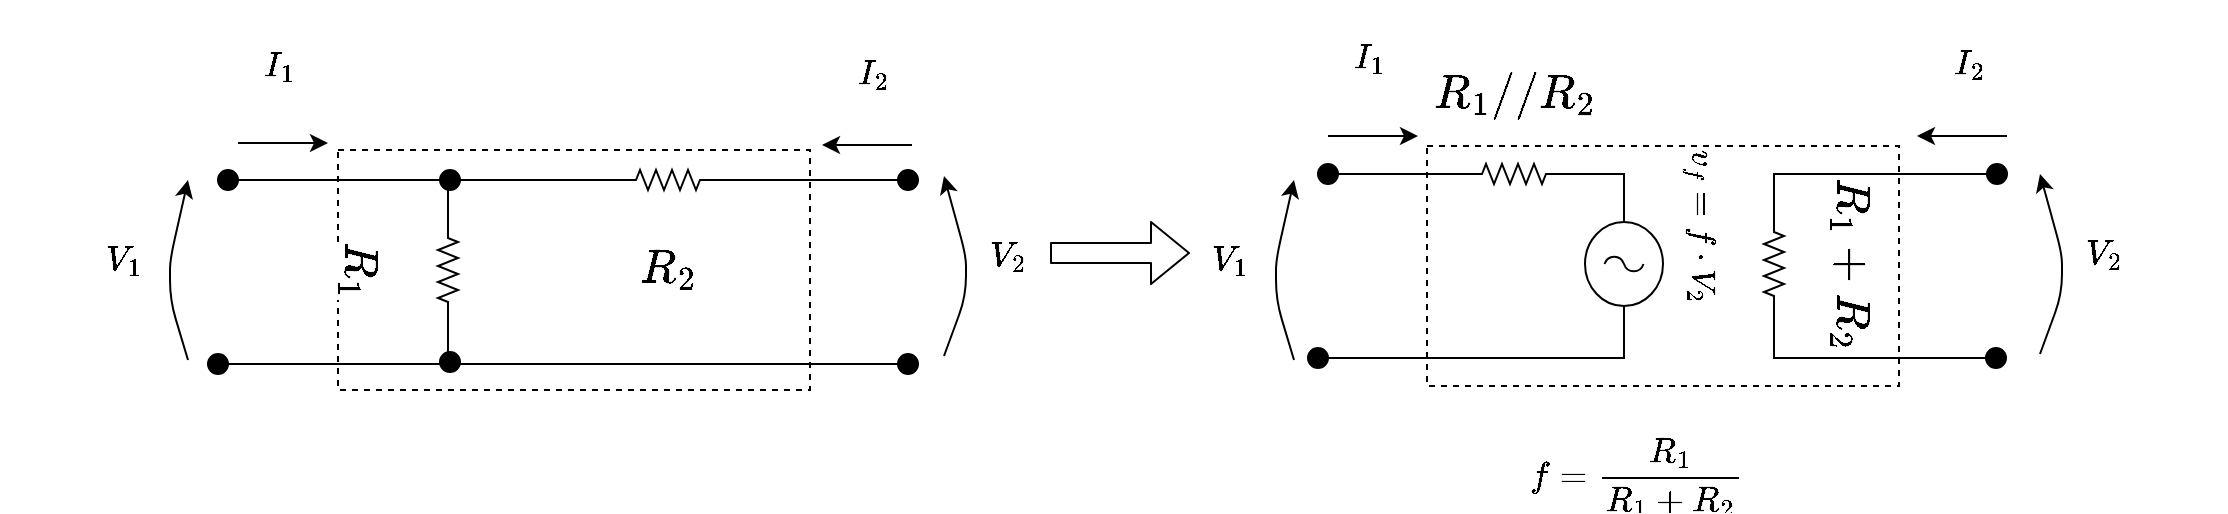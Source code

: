 <mxfile version="10.6.5" type="device"><diagram id="qa_XQIonAmlaCR9xwMri" name="Page-1"><mxGraphModel dx="1394" dy="771" grid="1" gridSize="10" guides="1" tooltips="1" connect="1" arrows="1" fold="1" page="1" pageScale="1" pageWidth="1654" pageHeight="1169" math="1" shadow="0"><root><mxCell id="0"/><mxCell id="1" parent="0"/><mxCell id="VI9sIVMacyaTNsCM84mR-84" value="" style="rounded=0;whiteSpace=wrap;html=1;dashed=1;" parent="1" vertex="1"><mxGeometry x="394" y="267" width="236" height="120" as="geometry"/></mxCell><mxCell id="VI9sIVMacyaTNsCM84mR-2" value="$$R_{1}$$" style="pointerEvents=1;verticalLabelPosition=bottom;shadow=0;dashed=0;align=center;fillColor=#ffffff;html=1;verticalAlign=top;strokeWidth=1;shape=mxgraph.electrical.resistors.resistor_2;rotation=90;fontSize=20;horizontal=1;labelPosition=center;labelBackgroundColor=#ffffff;textDirection=ltr;" parent="1" vertex="1"><mxGeometry x="424" y="322" width="50" height="10" as="geometry"/></mxCell><mxCell id="VI9sIVMacyaTNsCM84mR-3" style="edgeStyle=none;rounded=0;orthogonalLoop=1;jettySize=auto;html=1;exitX=0;exitY=0.5;exitDx=0;exitDy=0;exitPerimeter=0;endArrow=none;endFill=0;" parent="1" source="VI9sIVMacyaTNsCM84mR-4" target="VI9sIVMacyaTNsCM84mR-5" edge="1"><mxGeometry relative="1" as="geometry"><mxPoint x="450" y="282" as="targetPoint"/></mxGeometry></mxCell><mxCell id="VI9sIVMacyaTNsCM84mR-11" style="edgeStyle=orthogonalEdgeStyle;rounded=0;orthogonalLoop=1;jettySize=auto;html=1;exitX=1;exitY=0.5;exitDx=0;exitDy=0;exitPerimeter=0;entryX=0;entryY=0.5;entryDx=0;entryDy=0;endArrow=none;endFill=0;" parent="1" source="VI9sIVMacyaTNsCM84mR-4" target="VI9sIVMacyaTNsCM84mR-10" edge="1"><mxGeometry relative="1" as="geometry"/></mxCell><mxCell id="VI9sIVMacyaTNsCM84mR-4" value="$$R_{2}$$" style="pointerEvents=1;verticalLabelPosition=bottom;shadow=0;dashed=0;align=center;fillColor=#ffffff;html=1;verticalAlign=top;strokeWidth=1;shape=mxgraph.electrical.resistors.resistor_2;rotation=0;fontSize=20;labelPosition=center;" parent="1" vertex="1"><mxGeometry x="534" y="277" width="50" height="10" as="geometry"/></mxCell><mxCell id="VI9sIVMacyaTNsCM84mR-8" style="edgeStyle=orthogonalEdgeStyle;rounded=0;orthogonalLoop=1;jettySize=auto;html=1;exitX=0;exitY=1;exitDx=0;exitDy=0;entryX=0;entryY=0.5;entryDx=0;entryDy=0;entryPerimeter=0;endArrow=none;endFill=0;" parent="1" source="VI9sIVMacyaTNsCM84mR-5" target="VI9sIVMacyaTNsCM84mR-2" edge="1"><mxGeometry relative="1" as="geometry"/></mxCell><mxCell id="VI9sIVMacyaTNsCM84mR-5" value="" style="ellipse;html=1;verticalLabelPosition=bottom;labelBackgroundColor=#ffffff;verticalAlign=top;fillColor=#000000;strokeColor=#000000;" parent="1" vertex="1"><mxGeometry x="445" y="277" width="10" height="10" as="geometry"/></mxCell><mxCell id="VI9sIVMacyaTNsCM84mR-13" style="edgeStyle=orthogonalEdgeStyle;rounded=0;orthogonalLoop=1;jettySize=auto;html=1;exitX=1;exitY=0;exitDx=0;exitDy=0;entryX=0;entryY=0.5;entryDx=0;entryDy=0;endArrow=none;endFill=0;" parent="1" source="VI9sIVMacyaTNsCM84mR-9" target="VI9sIVMacyaTNsCM84mR-5" edge="1"><mxGeometry relative="1" as="geometry"><Array as="points"><mxPoint x="343" y="282"/></Array></mxGeometry></mxCell><mxCell id="VI9sIVMacyaTNsCM84mR-9" value="" style="ellipse;html=1;verticalLabelPosition=bottom;labelBackgroundColor=#ffffff;verticalAlign=top;fillColor=#000000;strokeColor=#000000;" parent="1" vertex="1"><mxGeometry x="334" y="277" width="10" height="10" as="geometry"/></mxCell><mxCell id="VI9sIVMacyaTNsCM84mR-10" value="" style="ellipse;html=1;verticalLabelPosition=bottom;labelBackgroundColor=#ffffff;verticalAlign=top;fillColor=#000000;strokeColor=#000000;" parent="1" vertex="1"><mxGeometry x="674" y="277" width="10" height="10" as="geometry"/></mxCell><mxCell id="VI9sIVMacyaTNsCM84mR-14" value="" style="ellipse;html=1;verticalLabelPosition=bottom;labelBackgroundColor=#ffffff;verticalAlign=top;fillColor=#000000;strokeColor=#000000;" parent="1" vertex="1"><mxGeometry x="329" y="369" width="10" height="10" as="geometry"/></mxCell><mxCell id="VI9sIVMacyaTNsCM84mR-18" value="" style="ellipse;html=1;verticalLabelPosition=bottom;labelBackgroundColor=#ffffff;verticalAlign=top;fillColor=#000000;strokeColor=#000000;" parent="1" vertex="1"><mxGeometry x="674" y="369" width="10" height="10" as="geometry"/></mxCell><mxCell id="VI9sIVMacyaTNsCM84mR-36" style="edgeStyle=orthogonalEdgeStyle;rounded=0;orthogonalLoop=1;jettySize=auto;html=1;exitX=0;exitY=0;exitDx=0;exitDy=0;entryX=1;entryY=0.5;entryDx=0;entryDy=0;entryPerimeter=0;endArrow=none;endFill=0;" parent="1" source="VI9sIVMacyaTNsCM84mR-34" target="VI9sIVMacyaTNsCM84mR-2" edge="1"><mxGeometry relative="1" as="geometry"/></mxCell><mxCell id="VI9sIVMacyaTNsCM84mR-38" style="edgeStyle=orthogonalEdgeStyle;rounded=0;orthogonalLoop=1;jettySize=auto;html=1;exitX=1;exitY=0;exitDx=0;exitDy=0;entryX=0;entryY=0.5;entryDx=0;entryDy=0;endArrow=none;endFill=0;" parent="1" source="VI9sIVMacyaTNsCM84mR-34" target="VI9sIVMacyaTNsCM84mR-18" edge="1"><mxGeometry relative="1" as="geometry"><Array as="points"><mxPoint x="454" y="374"/></Array></mxGeometry></mxCell><mxCell id="VI9sIVMacyaTNsCM84mR-34" value="" style="ellipse;html=1;verticalLabelPosition=bottom;labelBackgroundColor=#ffffff;verticalAlign=top;fillColor=#000000;strokeColor=#000000;" parent="1" vertex="1"><mxGeometry x="445" y="368" width="10" height="10" as="geometry"/></mxCell><mxCell id="VI9sIVMacyaTNsCM84mR-35" style="edgeStyle=orthogonalEdgeStyle;rounded=0;orthogonalLoop=1;jettySize=auto;html=1;exitX=1;exitY=0.5;exitDx=0;exitDy=0;endArrow=none;endFill=0;" parent="1" source="VI9sIVMacyaTNsCM84mR-14" target="VI9sIVMacyaTNsCM84mR-34" edge="1"><mxGeometry relative="1" as="geometry"><mxPoint x="664" y="374" as="targetPoint"/><mxPoint x="339" y="374" as="sourcePoint"/><Array as="points"><mxPoint x="434" y="374"/><mxPoint x="434" y="374"/></Array></mxGeometry></mxCell><mxCell id="VI9sIVMacyaTNsCM84mR-39" value="" style="rounded=0;whiteSpace=wrap;html=1;dashed=1;fontSize=20;" parent="1" vertex="1"><mxGeometry x="938.5" y="265" width="236" height="120" as="geometry"/></mxCell><mxCell id="VI9sIVMacyaTNsCM84mR-88" style="edgeStyle=orthogonalEdgeStyle;rounded=0;orthogonalLoop=1;jettySize=auto;html=1;entryX=0;entryY=0.5;entryDx=0;entryDy=0;entryPerimeter=0;endArrow=none;endFill=0;" parent="1" source="VI9sIVMacyaTNsCM84mR-58" target="VI9sIVMacyaTNsCM84mR-87" edge="1"><mxGeometry relative="1" as="geometry"/></mxCell><mxCell id="VI9sIVMacyaTNsCM84mR-58" value="" style="ellipse;html=1;verticalLabelPosition=bottom;labelBackgroundColor=#ffffff;verticalAlign=top;fillColor=#000000;strokeColor=#000000;" parent="1" vertex="1"><mxGeometry x="884" y="274" width="10" height="10" as="geometry"/></mxCell><mxCell id="VI9sIVMacyaTNsCM84mR-109" style="edgeStyle=orthogonalEdgeStyle;rounded=0;orthogonalLoop=1;jettySize=auto;html=1;entryX=0.5;entryY=0;entryDx=0;entryDy=0;entryPerimeter=0;endArrow=none;endFill=0;" parent="1" source="VI9sIVMacyaTNsCM84mR-60" target="VI9sIVMacyaTNsCM84mR-107" edge="1"><mxGeometry relative="1" as="geometry"/></mxCell><mxCell id="VI9sIVMacyaTNsCM84mR-60" value="" style="ellipse;html=1;verticalLabelPosition=bottom;labelBackgroundColor=#ffffff;verticalAlign=top;fillColor=#000000;strokeColor=#000000;" parent="1" vertex="1"><mxGeometry x="879" y="366" width="10" height="10" as="geometry"/></mxCell><mxCell id="VI9sIVMacyaTNsCM84mR-61" value="" style="ellipse;html=1;verticalLabelPosition=bottom;labelBackgroundColor=#ffffff;verticalAlign=top;fillColor=#000000;strokeColor=#000000;" parent="1" vertex="1"><mxGeometry x="1218" y="366" width="10" height="10" as="geometry"/></mxCell><mxCell id="VI9sIVMacyaTNsCM84mR-94" style="edgeStyle=orthogonalEdgeStyle;rounded=0;orthogonalLoop=1;jettySize=auto;html=1;entryX=0;entryY=0.5;entryDx=0;entryDy=0;entryPerimeter=0;endArrow=none;endFill=0;" parent="1" source="VI9sIVMacyaTNsCM84mR-83" target="VI9sIVMacyaTNsCM84mR-91" edge="1"><mxGeometry relative="1" as="geometry"/></mxCell><mxCell id="VI9sIVMacyaTNsCM84mR-83" value="" style="ellipse;html=1;verticalLabelPosition=bottom;labelBackgroundColor=#ffffff;verticalAlign=top;fillColor=#000000;strokeColor=#000000;" parent="1" vertex="1"><mxGeometry x="1218.5" y="274" width="10" height="10" as="geometry"/></mxCell><mxCell id="VI9sIVMacyaTNsCM84mR-86" value="$$V_{2}$$" style="endArrow=classic;html=1;fontSize=15;labelPosition=right;verticalLabelPosition=middle;align=left;verticalAlign=middle;" parent="1" edge="1"><mxGeometry x="0.112" y="-10" width="50" height="50" relative="1" as="geometry"><mxPoint x="697" y="370" as="sourcePoint"/><mxPoint x="697" y="280" as="targetPoint"/><Array as="points"><mxPoint x="708" y="340"/><mxPoint x="708" y="320"/></Array><mxPoint y="3" as="offset"/></mxGeometry></mxCell><mxCell id="VI9sIVMacyaTNsCM84mR-108" style="edgeStyle=orthogonalEdgeStyle;rounded=0;orthogonalLoop=1;jettySize=auto;html=1;exitX=1;exitY=0.5;exitDx=0;exitDy=0;exitPerimeter=0;entryX=0.5;entryY=1;entryDx=0;entryDy=0;entryPerimeter=0;endArrow=none;endFill=0;" parent="1" source="VI9sIVMacyaTNsCM84mR-87" target="VI9sIVMacyaTNsCM84mR-107" edge="1"><mxGeometry relative="1" as="geometry"/></mxCell><mxCell id="VI9sIVMacyaTNsCM84mR-87" value="$$R_{1} // R_{2}$$" style="pointerEvents=1;verticalLabelPosition=top;shadow=0;dashed=0;align=center;fillColor=#ffffff;html=1;verticalAlign=bottom;strokeWidth=1;shape=mxgraph.electrical.resistors.resistor_2;rotation=0;fontSize=20;labelPosition=center;" parent="1" vertex="1"><mxGeometry x="957" y="274" width="50" height="10" as="geometry"/></mxCell><mxCell id="VI9sIVMacyaTNsCM84mR-95" style="edgeStyle=orthogonalEdgeStyle;rounded=0;orthogonalLoop=1;jettySize=auto;html=1;exitX=1;exitY=0.5;exitDx=0;exitDy=0;exitPerimeter=0;entryX=0;entryY=0.5;entryDx=0;entryDy=0;endArrow=none;endFill=0;" parent="1" source="VI9sIVMacyaTNsCM84mR-91" target="VI9sIVMacyaTNsCM84mR-61" edge="1"><mxGeometry relative="1" as="geometry"/></mxCell><mxCell id="VI9sIVMacyaTNsCM84mR-91" value="$$R_{1} + R_{2}$$" style="pointerEvents=1;verticalLabelPosition=top;shadow=0;dashed=0;align=center;fillColor=#ffffff;html=1;verticalAlign=bottom;strokeWidth=1;shape=mxgraph.electrical.resistors.resistor_2;rotation=90;fontSize=20;labelPosition=center;" parent="1" vertex="1"><mxGeometry x="1087" y="319" width="50" height="10" as="geometry"/></mxCell><mxCell id="VI9sIVMacyaTNsCM84mR-97" value="$$V_{1}$$" style="endArrow=classic;html=1;fontSize=15;labelPosition=left;verticalLabelPosition=middle;align=right;verticalAlign=middle;" parent="1" edge="1"><mxGeometry x="0.112" y="13" width="50" height="50" relative="1" as="geometry"><mxPoint x="872" y="372" as="sourcePoint"/><mxPoint x="872" y="282" as="targetPoint"/><Array as="points"><mxPoint x="863" y="342"/><mxPoint x="863" y="322"/></Array><mxPoint y="3" as="offset"/></mxGeometry></mxCell><mxCell id="VI9sIVMacyaTNsCM84mR-98" value="$$V_{2}$$" style="endArrow=classic;html=1;labelPosition=right;verticalLabelPosition=middle;align=left;verticalAlign=middle;fontSize=15;" parent="1" edge="1"><mxGeometry x="0.112" y="-10" width="50" height="50" relative="1" as="geometry"><mxPoint x="1245" y="369" as="sourcePoint"/><mxPoint x="1245" y="279" as="targetPoint"/><Array as="points"><mxPoint x="1256" y="339"/><mxPoint x="1256" y="319"/></Array><mxPoint y="3" as="offset"/></mxGeometry></mxCell><mxCell id="VI9sIVMacyaTNsCM84mR-99" value="" style="shape=flexArrow;endArrow=classic;html=1;" parent="1" edge="1"><mxGeometry width="50" height="50" relative="1" as="geometry"><mxPoint x="750" y="318.5" as="sourcePoint"/><mxPoint x="820" y="318.5" as="targetPoint"/></mxGeometry></mxCell><mxCell id="VI9sIVMacyaTNsCM84mR-101" value="$$I_{1}$$" style="endArrow=classic;html=1;verticalAlign=bottom;labelPosition=center;verticalLabelPosition=top;align=center;fontSize=15;" parent="1" edge="1"><mxGeometry x="-0.111" y="14" width="50" height="50" relative="1" as="geometry"><mxPoint x="344" y="263.5" as="sourcePoint"/><mxPoint x="389" y="263.5" as="targetPoint"/><mxPoint y="1" as="offset"/></mxGeometry></mxCell><mxCell id="VI9sIVMacyaTNsCM84mR-102" value="$$I_{1}$$" style="endArrow=classic;html=1;fontSize=15;labelPosition=center;verticalLabelPosition=top;align=center;verticalAlign=bottom;" parent="1" edge="1"><mxGeometry x="-0.111" y="14" width="50" height="50" relative="1" as="geometry"><mxPoint x="889" y="260" as="sourcePoint"/><mxPoint x="934" y="260" as="targetPoint"/><mxPoint y="1" as="offset"/></mxGeometry></mxCell><mxCell id="VI9sIVMacyaTNsCM84mR-103" value="$$I_{2}$$" style="endArrow=classic;html=1;fontSize=15;labelPosition=center;verticalLabelPosition=top;align=center;verticalAlign=bottom;horizontal=1;" parent="1" edge="1"><mxGeometry x="-0.111" y="-10" width="50" height="50" relative="1" as="geometry"><mxPoint x="1228.5" y="260" as="sourcePoint"/><mxPoint x="1183.5" y="260" as="targetPoint"/><mxPoint as="offset"/></mxGeometry></mxCell><mxCell id="VI9sIVMacyaTNsCM84mR-104" value="$$I_{2}$$" style="endArrow=classic;html=1;fontSize=15;labelPosition=center;verticalLabelPosition=top;align=center;verticalAlign=bottom;" parent="1" edge="1"><mxGeometry x="-0.111" y="-10" width="50" height="50" relative="1" as="geometry"><mxPoint x="681" y="264.5" as="sourcePoint"/><mxPoint x="636" y="264.5" as="targetPoint"/><mxPoint as="offset"/></mxGeometry></mxCell><mxCell id="VI9sIVMacyaTNsCM84mR-105" value="$$V_{1}$$" style="endArrow=classic;html=1;fontSize=15;labelPosition=left;verticalLabelPosition=middle;align=right;verticalAlign=middle;" parent="1" edge="1"><mxGeometry x="0.112" y="13" width="50" height="50" relative="1" as="geometry"><mxPoint x="319" y="372" as="sourcePoint"/><mxPoint x="319" y="282" as="targetPoint"/><Array as="points"><mxPoint x="310" y="342"/><mxPoint x="310" y="322"/></Array><mxPoint y="3" as="offset"/></mxGeometry></mxCell><mxCell id="VI9sIVMacyaTNsCM84mR-107" value="$$v_{f} = f \cdot V_{2}$$" style="pointerEvents=1;verticalLabelPosition=middle;shadow=0;dashed=0;align=right;fillColor=#ffffff;html=1;verticalAlign=middle;strokeWidth=1;shape=mxgraph.electrical.signal_sources.ac_source;rotation=-180;horizontal=0;labelPosition=left;fontSize=14;" parent="1" vertex="1"><mxGeometry x="1017.5" y="303" width="39" height="42" as="geometry"/></mxCell><mxCell id="VI9sIVMacyaTNsCM84mR-110" value="$$f = \frac{R_{1}}{R_{1} + R_{2}}$$" style="text;html=1;strokeColor=none;fillColor=none;align=center;verticalAlign=middle;whiteSpace=wrap;rounded=0;labelBackgroundColor=#ffffff;fontSize=15;" parent="1" vertex="1"><mxGeometry x="957" y="420" width="173" height="20" as="geometry"/></mxCell></root></mxGraphModel></diagram></mxfile>